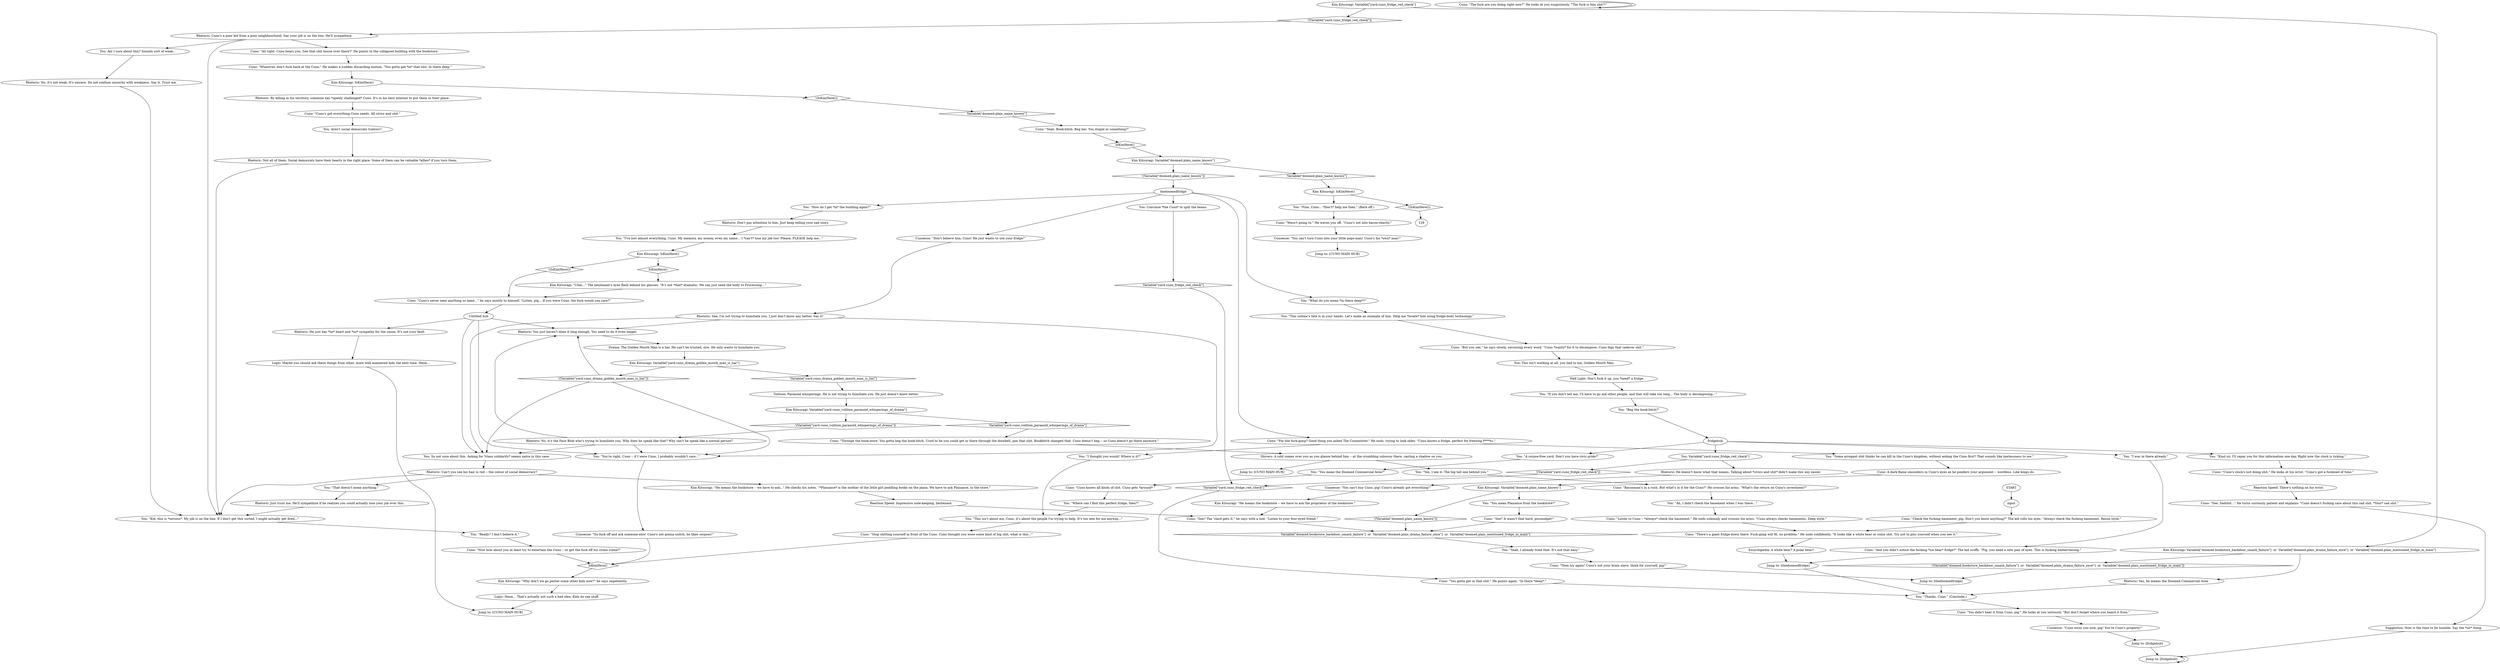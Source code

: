 # YARD / CUNO FRIDGE
# Ask if Cuno knows a place you could stash the dead body.
# ==================================================
digraph G {
	  0 [label="START"];
	  1 [label="input"];
	  2 [label="You: \"Yes, I see it. The big tall one behind you.\""];
	  3 [label="You: \"I've lost almost everything, Cuno. My memory, my money, even my name... I *can't* lose my job too! Please, PLEASE help me...\""];
	  4 [label="You: \"I thought you would! Where is it?\""];
	  5 [label="You: \"You're right, Cuno -- if I were Cuno, I probably wouldn't care...\""];
	  6 [label="Kim Kitsuragi: Variable[\"yard.cuno_volition_paranoid_whisperings_of_drama\"]"];
	  7 [label="Variable[\"yard.cuno_volition_paranoid_whisperings_of_drama\"]", shape=diamond];
	  8 [label="!(Variable[\"yard.cuno_volition_paranoid_whisperings_of_drama\"])", shape=diamond];
	  9 [label="Kim Kitsuragi: Variable[\"doomed.plais_name_known\"]"];
	  10 [label="Variable[\"doomed.plais_name_known\"]", shape=diamond];
	  11 [label="!(Variable[\"doomed.plais_name_known\"])", shape=diamond];
	  12 [label="Cuno: \"Cuno's clock's not doing shit.\" He looks at his wrist. \"Cuno's got a fuckload of time.\""];
	  13 [label="Kim Kitsuragi: \"Uhm...\" The lieutenant's eyes flash behind his glasses. \"It's not *that* dramatic. We can just send the body to Processing...\""];
	  14 [label="Cuno: \"Wasn't going to.\" He waves you off. \"Cuno's not into bacon-charity.\""];
	  15 [label="Cunoesse: \"You can't buy Cuno, pig! Cuno's already got everything!\""];
	  16 [label="Jump to: [CUNO MAIN HUB]"];
	  17 [label="Rhetoric: Can't you see his hair is red -- the colour of social democracy?"];
	  18 [label="Cuno: \"Then try again! Cuno's not your brain slave, think for yourself, pig!\""];
	  19 [label="Jump to: [thedoomedfridge]"];
	  20 [label="Logic: Maybe you should ask these things from other, more well mannered kids the next time. Hmm..."];
	  21 [label="Cuno: A dark flame smoulders in Cuno's eyes as he ponders your argument -- wordless. Like kings do."];
	  22 [label="Drama: The Golden Mouth Man is a liar. He can't be trusted, sire. He only wants to humiliate you."];
	  23 [label="You: \"Yeah, I already tried that. It's not that easy.\""];
	  24 [label="Cuno: \"And you didn't notice the fucking *ice bear* fridge?\" The kid scoffs. \"Pig, you need a new pair of eyes. This is fucking embarrassing.\""];
	  25 [label="Cuno: \"Listen to Cuno -- *always* check the basement.\" He nods solemnly and crosses his arms. \"Cuno always checks basements. Deep style.\""];
	  26 [label="Rhetoric: Cuno's a poor kid from a poor neighbourhood. Say your job is on the line. He'll sympathize."];
	  27 [label="Cunoesse: \"Cuno owns you now, pig! You're Cuno's property!\""];
	  28 [label="Rhetoric: No, it's not weak. It's sincere. Do not confuse sincerity with weakness. Say it. Trust me."];
	  29 [label="Jump to: [thedoomedfridge]"];
	  30 [label="Untitled hub"];
	  31 [label="Encyclopedia: A white bear? A polar bear?"];
	  32 [label="Rhetoric: Just trust me. He'll sympathize if he realizes you could actually lose your job over this."];
	  33 [label="Cuno: \"There's a giant fridge down there. Fuck-gimp will fit, no problem.\" He nods confidently. \"It looks like a white bear or some shit. Try not to piss yourself when you see it.\""];
	  34 [label="You: \"A corpse-free yard. Don't you have civic pride?\""];
	  35 [label="You: Am I sure about this? Sounds sort of weak..."];
	  36 [label="You: \"Where can I find this perfect fridge, then?\""];
	  37 [label="You: \"Kind sir, I'll repay you for this information one day. Right now the clock is ticking.\""];
	  38 [label="Jump to: [CUNO MAIN HUB]"];
	  39 [label="You: \"What do you mean *in there deep*?\""];
	  40 [label="Cunoesse: \"You can't turn Cuno into your little popo-man! Cuno's his *own* man!\""];
	  41 [label="Reaction Speed: There's nothing on his wrist."];
	  42 [label="Kim Kitsuragi: \"Why don't we go pester some other kids now?\" he says impatiently."];
	  43 [label="Cuno: \"You didn't hear it from Cuno, pig.\" He looks at you seriously. \"But don't forget where you heard it from.\""];
	  44 [label="You: \"Kid, this is *serious*. My job is on the line. If I don't get this sorted, I might actually get fired...\""];
	  45 [label="Rhetoric: No, it's the Face Blob who's trying to humiliate you. Why does he speak like that? Why can't he speak like a normal person?"];
	  46 [label="You: \"How do I get *in* the building again?\""];
	  47 [label="Cuno: \"See? The 'clard gets it,\" he says with a nod. \"Listen to your four-eyed friend.\""];
	  48 [label="Logic: Hmm... That's actually not such a bad idea. Kids do see stuff."];
	  49 [label="Reaction Speed: Impressive note-keeping, lieutenant."];
	  50 [label="You: \"That doesn't mean anything.\""];
	  51 [label="Kim Kitsuragi: IsKimHere()"];
	  52 [label="IsKimHere()", shape=diamond];
	  53 [label="!(IsKimHere())", shape=diamond];
	  54 [label="Cuno: \"Cuno's never seen anything so lame...\" he says mostly to himself. \"Listen, pig... If you were Cuno, the fuck would you care?\""];
	  55 [label="Cuno: \"Stop shitting yourself in front of the Cuno. Cuno thought you were some kind of big shit, what is this...\""];
	  56 [label="Rhetoric: Not all of them. Social democrats have their hearts in the right place. Some of them can be valuable *allies* if you turn them."];
	  57 [label="Kim Kitsuragi: Variable[\"yard.cuno_drama_golden_mouth_man_is_liar\"]"];
	  58 [label="Variable[\"yard.cuno_drama_golden_mouth_man_is_liar\"]", shape=diamond];
	  59 [label="!(Variable[\"yard.cuno_drama_golden_mouth_man_is_liar\"])", shape=diamond];
	  60 [label="Volition: Paranoid whisperings. He is not trying to humiliate you. He just doesn't know better."];
	  61 [label="Cuno: \"See? It wasn't that hard, pissmidget!\""];
	  62 [label="Kim Kitsuragi: Variable[\"yard.cuno_fridge_red_check\"]"];
	  63 [label="Variable[\"yard.cuno_fridge_red_check\"]", shape=diamond];
	  64 [label="!(Variable[\"yard.cuno_fridge_red_check\"])", shape=diamond];
	  65 [label="Kim Kitsuragi: Variable[\"doomed.bookstore_backdoor_smash_failure\"]  or  Variable[\"doomed.plais_drama_failure_once\"]  or  Variable[\"doomed.plais_mentioned_fridge_in_main\"]"];
	  66 [label="Variable[\"doomed.bookstore_backdoor_smash_failure\"]  or  Variable[\"doomed.plais_drama_failure_once\"]  or  Variable[\"doomed.plais_mentioned_fridge_in_main\"]", shape=diamond];
	  67 [label="!(Variable[\"doomed.bookstore_backdoor_smash_failure\"]  or  Variable[\"doomed.plais_drama_failure_once\"]  or  Variable[\"doomed.plais_mentioned_fridge_in_main\"])", shape=diamond];
	  68 [label="Rhetoric: Yes, he means the Doomed Commercial Area."];
	  69 [label="Kim Kitsuragi: IsKimHere()"];
	  70 [label="IsKimHere()", shape=diamond];
	  71 [label="!(IsKimHere())", shape=diamond];
	  72 [label="Rhetoric: By killing in his territory, someone has *openly challenged* Cuno. It's in his best interest to put them in their place."];
	  73 [label="Cuno: \"You gotta get in that shit.\" He points again. \"In there *deep*.\""];
	  74 [label="Cuno: \"Baconman's in a rush. But what's in it for the Cuno?\" He crosses his arms. \"What's the return on Cuno's investment?\""];
	  75 [label="You: \"This isn't about me, Cuno, it's about the people I'm trying to help. It's too late for me anyway...\""];
	  76 [label="You: So not sure about this. Asking for *class solidarity* seems naive in this case."];
	  77 [label="Cuno: \"All right. Cuno hears you. See that shit house over there?\" He points to the collapsed building with the bookstore."];
	  78 [label="Cuno: \"But you see,\" he says slowly, savouring every word, \"Cuno *wants* for it to decompose. Cuno digs that cadaver shit.\""];
	  79 [label="You: \"Beg the book-bitch?\""];
	  80 [label="Shivers: A cold comes over you as you glance behind him -- at the crumbling colossus there, casting a shadow on you."];
	  81 [label="Cuno: \"Whatever, don't fuck back at the Cuno.\" He makes a sudden discarding motion. \"You gotta get *in* that shit. In there deep.\""];
	  82 [label="Cuno: \"Cuno knows all kinds of shit. Cuno gets *around*.\""];
	  83 [label="Cuno: \"Now how about you at least try to entertain the Cuno -- or get the fuck off his crime scene?\""];
	  84 [label="Suggestion: Now is the time to be humble. Say the *sir* thing."];
	  85 [label="You: \"If you don't tell me, I'll have to go ask other people, and that will take too long... The body is decomposing...\""];
	  86 [label="Rhetoric: You just haven't done it long enough. You need to do it even longer."];
	  87 [label="Half Light: Don't fuck it up, you *need* a fridge."];
	  88 [label="You: \"Ah, I didn't check the basement when I was there...\""];
	  89 [label="Cuno: \"For the fuck-gimp? Good thing you asked The Cunmeister.\" He nods, trying to look older. \"Cuno knows a fridge, perfect for freezing f****ts.\""];
	  90 [label="Cuno: \"Check the fucking basement, pig. Don't you know anything?\" The kid rolls his eyes. \"Always check the fucking basement. Recon style.\""];
	  91 [label="You: \"This outlaw's fate is in your hands. Let's make an example of him. Help me *locate* him using fridge-body technology.\""];
	  92 [label="Kim Kitsuragi: Variable[\"doomed.plais_name_known\"]"];
	  93 [label="Variable[\"doomed.plais_name_known\"]", shape=diamond];
	  94 [label="!(Variable[\"doomed.plais_name_known\"])", shape=diamond];
	  95 [label="You: \"You mean Plaisance from the bookstore?\""];
	  96 [label="Cuno: \"Yeah. Book-bitch. Beg her. You stupid or something?\""];
	  97 [label="fridgehub"];
	  98 [label="Jump to: [fridgehub]"];
	  99 [label="Rhetoric: See, I'm not trying to humiliate you. I just don't know any better. Say it!"];
	  100 [label="Cuno: \"Through the book-store. You gotta beg the book-bitch. Used to be you could get in there through the doorbell, jam that shit. Bookbitch changed that. Cuno doesn't beg -- so Cuno doesn't go there anymore.\""];
	  101 [label="Rhetoric: Don't pay attention to him. Just keep telling your sad story."];
	  102 [label="Cuno: \"The fuck are you doing right now?\" He looks at you suspiciously. \"The fuck is this shit?!\""];
	  103 [label="You: \"Really? I don't believe it.\""];
	  104 [label="You: \"Some arrogant shit thinks he can kill in the Cuno's kingdom, without asking the Cuno first? That sounds like lawlessness to me.\""];
	  105 [label="Cuno: \"Cuno's got everything Cuno needs. All civics and shit.\""];
	  106 [label="You: \"You mean the Doomed Commercial Area?\""];
	  107 [label="Jump to: [CUNO MAIN HUB]"];
	  108 [label="Jump to: [fridgehub]"];
	  109 [label="Kim Kitsuragi: \"He means the bookstore -- we have to ask the proprietor of the bookstore.\""];
	  110 [label="thedoomedfridge"];
	  111 [label="You: \"Thanks, Cuno.\" (Conclude.)"];
	  112 [label="You: Convince *the Cuno* to spill the beans."];
	  113 [label="You: Variable[\"yard.cuno_fridge_red_check\"]"];
	  114 [label="Variable[\"yard.cuno_fridge_red_check\"]", shape=diamond];
	  115 [label="!(Variable[\"yard.cuno_fridge_red_check\"])", shape=diamond];
	  116 [label="Rhetoric: He doesn't know what that means. Talking about *civics and shit* didn't make this any easier."];
	  117 [label="You: Aren't social democrats traitors?"];
	  118 [label="Kim Kitsuragi: \"He means the bookstore -- we have to ask...\" He checks his notes. \"*Plaisance* is the mother of the little girl peddling books on the plaza. We have to ask Plaisance, in the store.\""];
	  119 [label="Kim Kitsuragi: IsKimHere()"];
	  120 [label="IsKimHere()", shape=diamond];
	  121 [label="!(IsKimHere())", shape=diamond];
	  122 [label="You: \"Fine, Cuno... *Don't* help me then.\" (Back off.)"];
	  123 [label="You: \"I was in there already.\""];
	  124 [label="Cunoesse: \"Don't believe him, Cuno! He just wants to use your fridge!\""];
	  125 [label="Cuno: \"See, Sadshit...\" He turns curiously patient and explains: \"Cuno doesn't fucking care about this sad shit. *Your* sad shit.\""];
	  126 [label="Cunoesse: \"Go fuck off and ask someone else! Cuno's not gonna snitch, he likes corpses!\""];
	  127 [label="You: This isn't working at all, you lied to me, Golden Mouth Man."];
	  128 [label="Rhetoric: He just has *no* heart and *no* sympathy for the cause. It's not your fault."];
	  0 -> 1
	  1 -> 90
	  2 -> 74
	  3 -> 51
	  4 -> 75
	  5 -> 126
	  6 -> 8
	  6 -> 7
	  7 -> 100
	  8 -> 45
	  9 -> 10
	  9 -> 11
	  10 -> 119
	  11 -> 110
	  12 -> 41
	  13 -> 54
	  14 -> 40
	  15 -> 109
	  17 -> 50
	  17 -> 44
	  17 -> 118
	  18 -> 19
	  19 -> 111
	  20 -> 16
	  21 -> 92
	  22 -> 57
	  23 -> 18
	  24 -> 29
	  25 -> 33
	  26 -> 35
	  26 -> 44
	  26 -> 77
	  27 -> 108
	  28 -> 44
	  29 -> 111
	  30 -> 128
	  30 -> 76
	  30 -> 5
	  30 -> 86
	  31 -> 29
	  32 -> 44
	  33 -> 31
	  34 -> 106
	  35 -> 28
	  36 -> 75
	  37 -> 12
	  39 -> 91
	  40 -> 38
	  41 -> 125
	  42 -> 48
	  43 -> 27
	  44 -> 103
	  45 -> 76
	  45 -> 5
	  45 -> 86
	  46 -> 101
	  47 -> 66
	  48 -> 16
	  49 -> 47
	  50 -> 32
	  51 -> 52
	  51 -> 53
	  52 -> 13
	  53 -> 54
	  54 -> 30
	  55 -> 120
	  56 -> 44
	  57 -> 58
	  57 -> 59
	  58 -> 60
	  59 -> 76
	  59 -> 5
	  59 -> 86
	  60 -> 6
	  61 -> 66
	  62 -> 64
	  62 -> 65
	  63 -> 73
	  64 -> 26
	  65 -> 67
	  65 -> 68
	  66 -> 23
	  67 -> 19
	  68 -> 111
	  69 -> 72
	  69 -> 71
	  70 -> 9
	  71 -> 93
	  72 -> 105
	  73 -> 111
	  74 -> 88
	  75 -> 55
	  76 -> 17
	  77 -> 81
	  78 -> 127
	  79 -> 97
	  80 -> 2
	  80 -> 107
	  81 -> 69
	  82 -> 36
	  83 -> 120
	  84 -> 98
	  85 -> 79
	  86 -> 22
	  87 -> 85
	  88 -> 25
	  89 -> 104
	  89 -> 4
	  90 -> 33
	  91 -> 78
	  92 -> 94
	  92 -> 95
	  93 -> 96
	  94 -> 66
	  95 -> 61
	  96 -> 70
	  97 -> 113
	  97 -> 34
	  97 -> 123
	  97 -> 37
	  98 -> 98
	  99 -> 76
	  99 -> 5
	  99 -> 86
	  100 -> 80
	  101 -> 3
	  102 -> 102
	  103 -> 83
	  104 -> 21
	  105 -> 117
	  106 -> 82
	  108 -> 98
	  109 -> 47
	  110 -> 39
	  110 -> 46
	  110 -> 112
	  110 -> 89
	  110 -> 124
	  111 -> 43
	  112 -> 114
	  113 -> 115
	  113 -> 116
	  114 -> 63
	  115 -> 63
	  116 -> 15
	  117 -> 56
	  118 -> 49
	  119 -> 121
	  119 -> 122
	  120 -> 42
	  121 -> 129
	  122 -> 14
	  123 -> 24
	  124 -> 99
	  125 -> 84
	  126 -> 120
	  127 -> 87
	  128 -> 20
}

